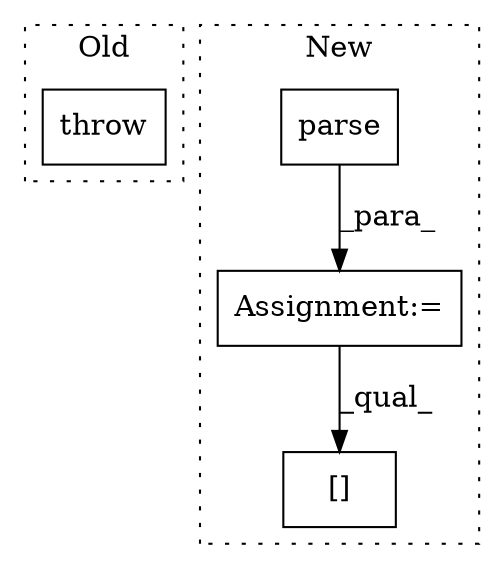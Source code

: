 digraph G {
subgraph cluster0 {
1 [label="throw" a="53" s="2018" l="6" shape="box"];
label = "Old";
style="dotted";
}
subgraph cluster1 {
2 [label="parse" a="32" s="3013,3062" l="6,1" shape="box"];
3 [label="Assignment:=" a="7" s="2995" l="1" shape="box"];
4 [label="[]" a="2" s="3174,3188" l="7,1" shape="box"];
label = "New";
style="dotted";
}
2 -> 3 [label="_para_"];
3 -> 4 [label="_qual_"];
}